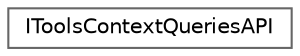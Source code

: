 digraph "Graphical Class Hierarchy"
{
 // INTERACTIVE_SVG=YES
 // LATEX_PDF_SIZE
  bgcolor="transparent";
  edge [fontname=Helvetica,fontsize=10,labelfontname=Helvetica,labelfontsize=10];
  node [fontname=Helvetica,fontsize=10,shape=box,height=0.2,width=0.4];
  rankdir="LR";
  Node0 [id="Node000000",label="IToolsContextQueriesAPI",height=0.2,width=0.4,color="grey40", fillcolor="white", style="filled",URL="$dd/dcb/classIToolsContextQueriesAPI.html",tooltip="Users of the Tools Framework can use UToolsContextCursorAPI to access to setting and retrieving curso..."];
}
